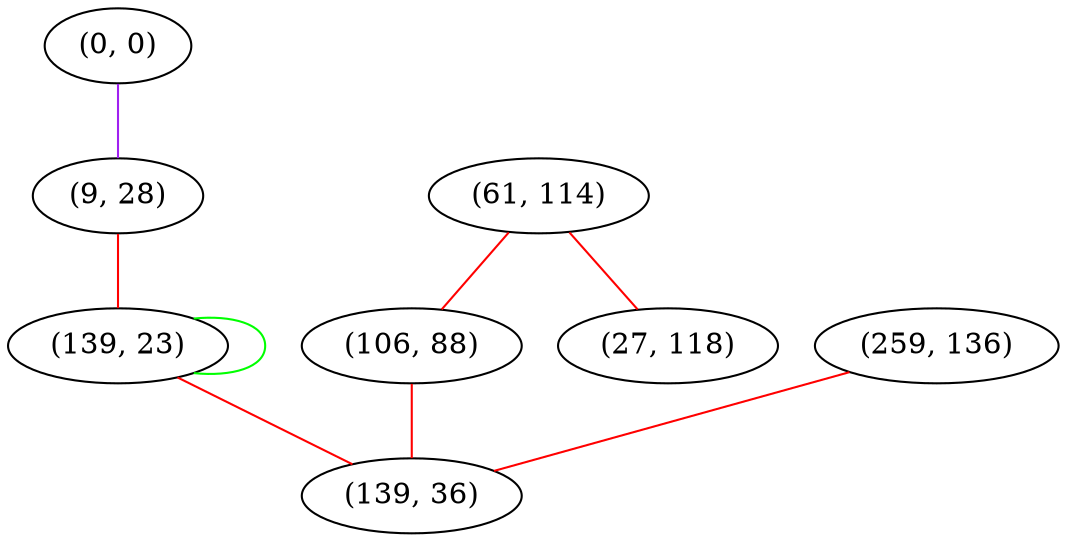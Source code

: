 graph "" {
"(0, 0)";
"(61, 114)";
"(106, 88)";
"(9, 28)";
"(259, 136)";
"(139, 23)";
"(139, 36)";
"(27, 118)";
"(0, 0)" -- "(9, 28)"  [color=purple, key=0, weight=4];
"(61, 114)" -- "(106, 88)"  [color=red, key=0, weight=1];
"(61, 114)" -- "(27, 118)"  [color=red, key=0, weight=1];
"(106, 88)" -- "(139, 36)"  [color=red, key=0, weight=1];
"(9, 28)" -- "(139, 23)"  [color=red, key=0, weight=1];
"(259, 136)" -- "(139, 36)"  [color=red, key=0, weight=1];
"(139, 23)" -- "(139, 23)"  [color=green, key=0, weight=2];
"(139, 23)" -- "(139, 36)"  [color=red, key=0, weight=1];
}
